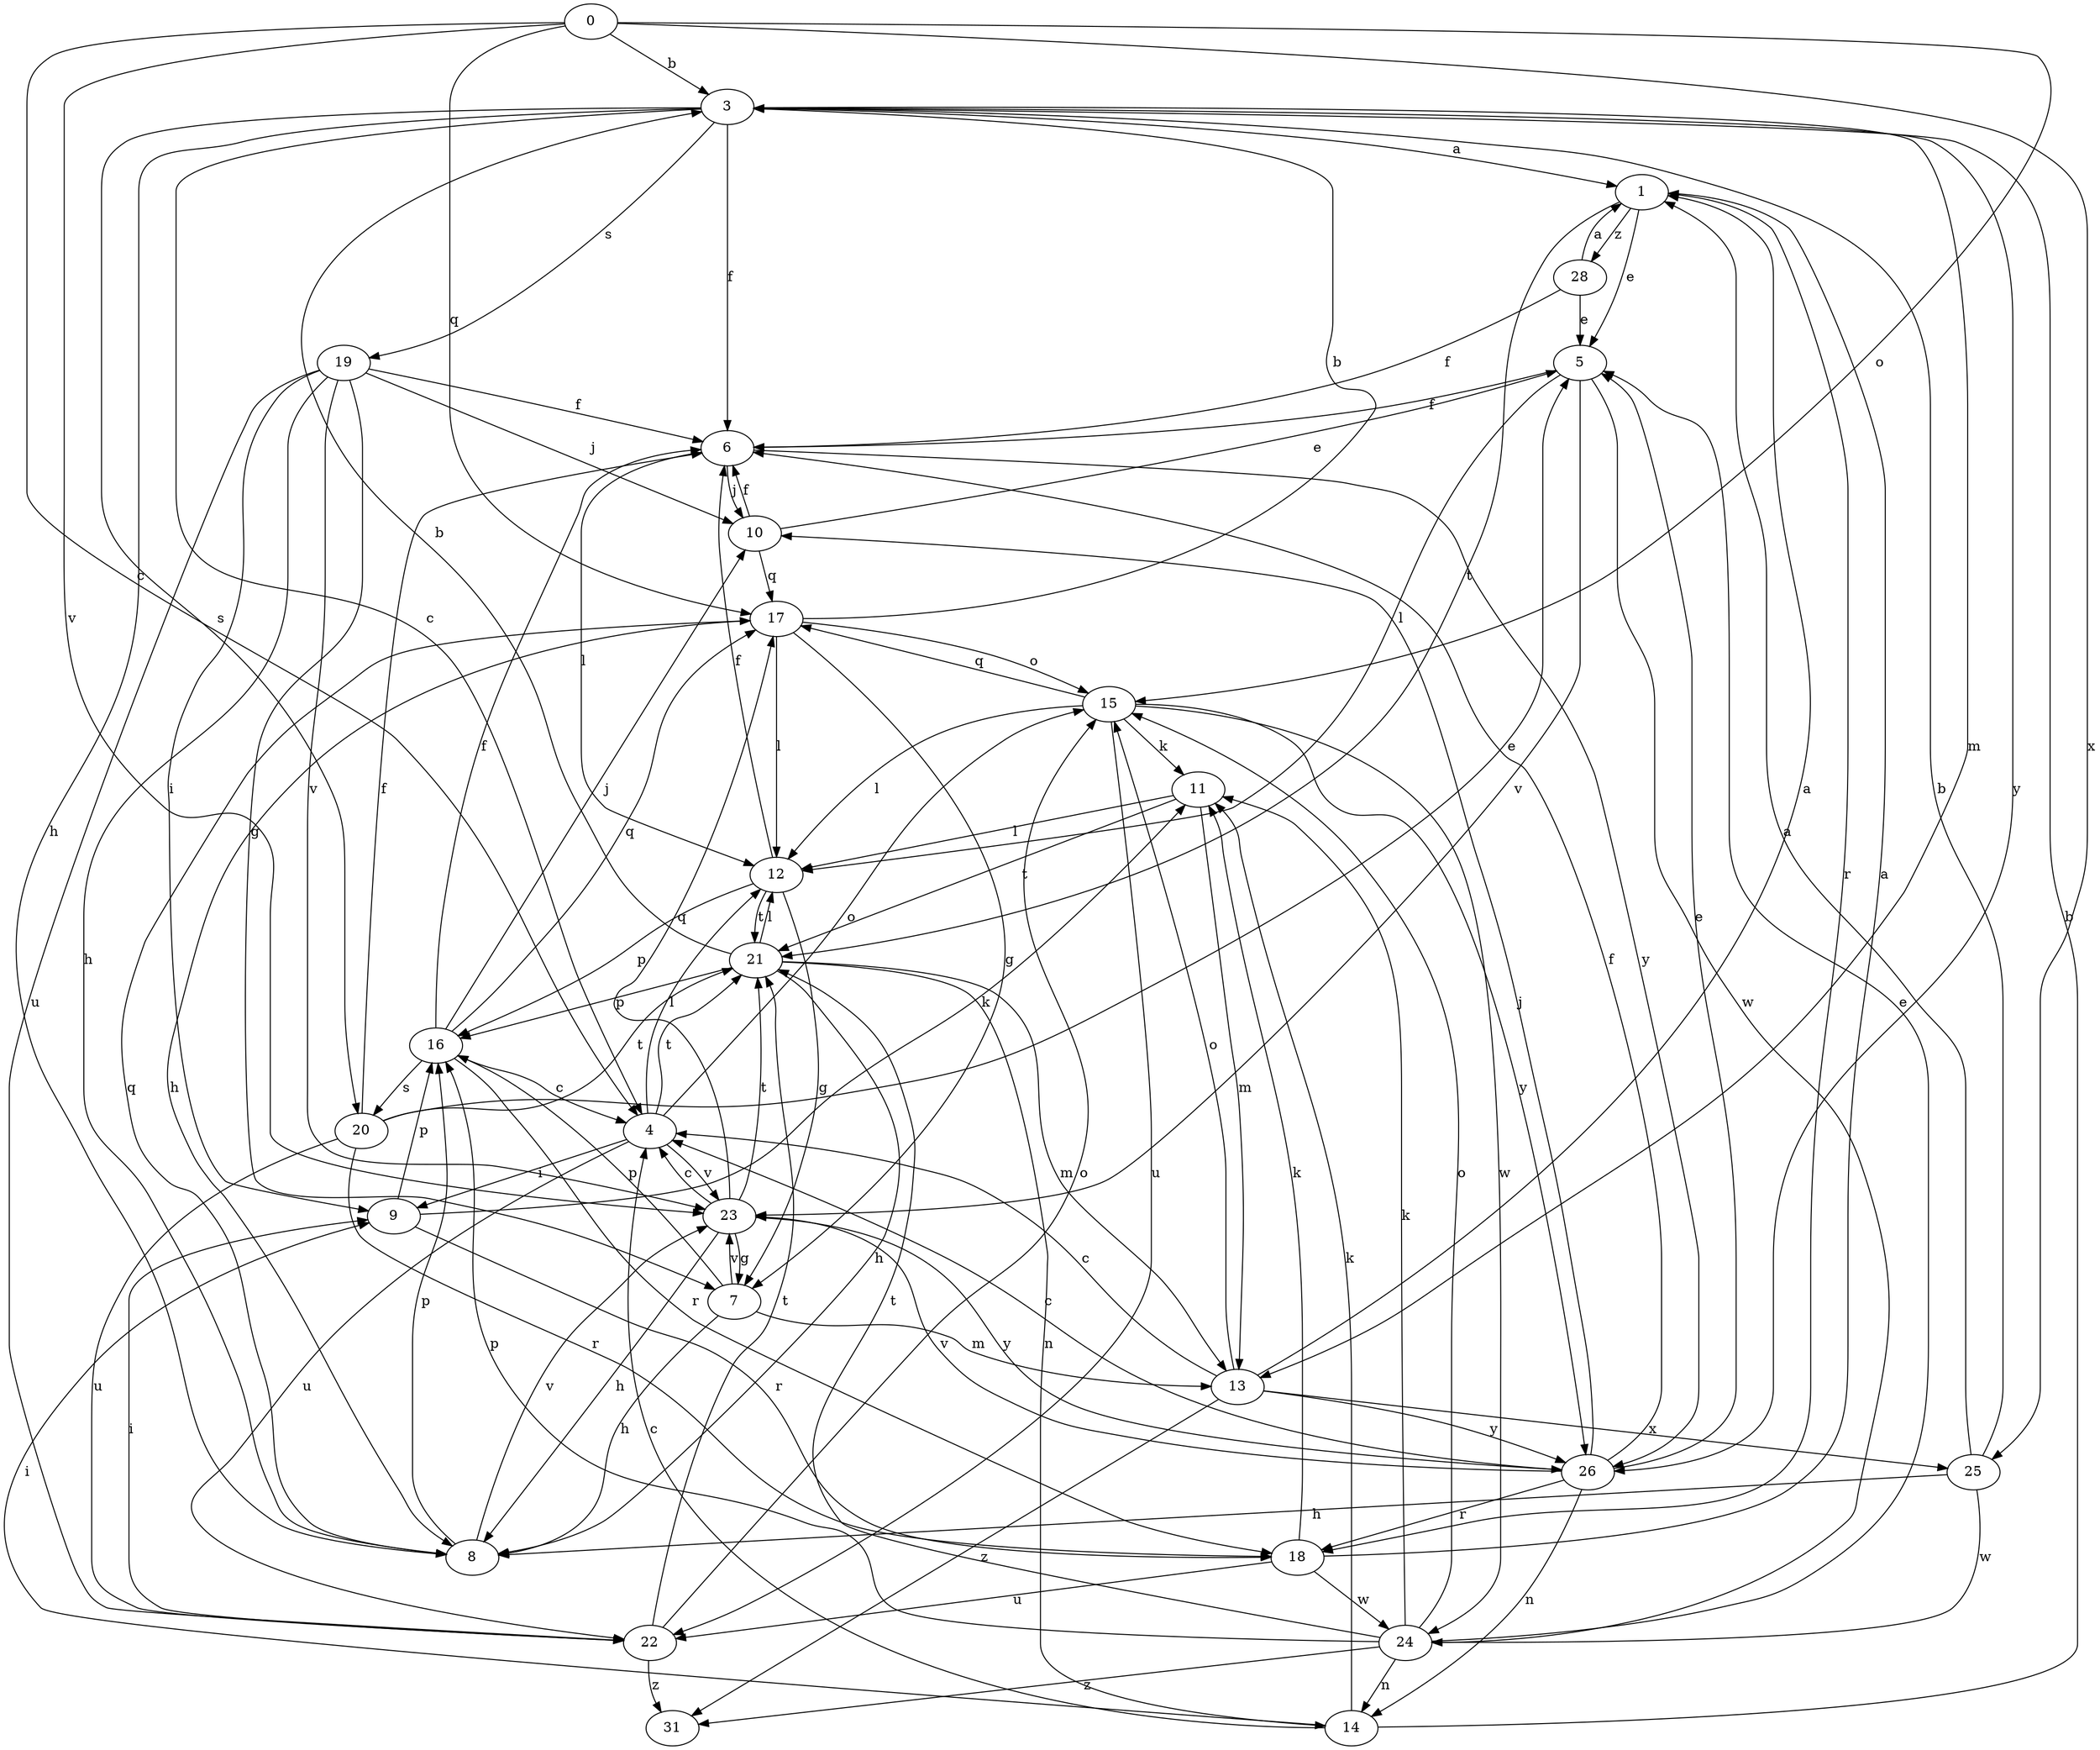 strict digraph  {
0;
1;
3;
4;
5;
6;
7;
8;
9;
10;
11;
12;
13;
14;
15;
16;
17;
18;
19;
20;
21;
22;
23;
24;
25;
26;
28;
31;
0 -> 3  [label=b];
0 -> 4  [label=c];
0 -> 15  [label=o];
0 -> 17  [label=q];
0 -> 23  [label=v];
0 -> 25  [label=x];
1 -> 5  [label=e];
1 -> 18  [label=r];
1 -> 21  [label=t];
1 -> 28  [label=z];
3 -> 1  [label=a];
3 -> 4  [label=c];
3 -> 6  [label=f];
3 -> 8  [label=h];
3 -> 13  [label=m];
3 -> 19  [label=s];
3 -> 20  [label=s];
3 -> 26  [label=y];
4 -> 9  [label=i];
4 -> 12  [label=l];
4 -> 15  [label=o];
4 -> 21  [label=t];
4 -> 22  [label=u];
4 -> 23  [label=v];
5 -> 6  [label=f];
5 -> 12  [label=l];
5 -> 23  [label=v];
5 -> 24  [label=w];
6 -> 10  [label=j];
6 -> 12  [label=l];
6 -> 26  [label=y];
7 -> 8  [label=h];
7 -> 13  [label=m];
7 -> 16  [label=p];
7 -> 23  [label=v];
8 -> 16  [label=p];
8 -> 17  [label=q];
8 -> 23  [label=v];
9 -> 11  [label=k];
9 -> 16  [label=p];
9 -> 18  [label=r];
10 -> 5  [label=e];
10 -> 6  [label=f];
10 -> 17  [label=q];
11 -> 12  [label=l];
11 -> 13  [label=m];
11 -> 21  [label=t];
12 -> 6  [label=f];
12 -> 7  [label=g];
12 -> 16  [label=p];
12 -> 21  [label=t];
13 -> 1  [label=a];
13 -> 4  [label=c];
13 -> 15  [label=o];
13 -> 25  [label=x];
13 -> 26  [label=y];
13 -> 31  [label=z];
14 -> 3  [label=b];
14 -> 4  [label=c];
14 -> 9  [label=i];
14 -> 11  [label=k];
15 -> 11  [label=k];
15 -> 12  [label=l];
15 -> 17  [label=q];
15 -> 22  [label=u];
15 -> 24  [label=w];
15 -> 26  [label=y];
16 -> 4  [label=c];
16 -> 6  [label=f];
16 -> 10  [label=j];
16 -> 17  [label=q];
16 -> 18  [label=r];
16 -> 20  [label=s];
17 -> 3  [label=b];
17 -> 7  [label=g];
17 -> 8  [label=h];
17 -> 12  [label=l];
17 -> 15  [label=o];
18 -> 1  [label=a];
18 -> 11  [label=k];
18 -> 22  [label=u];
18 -> 24  [label=w];
19 -> 6  [label=f];
19 -> 7  [label=g];
19 -> 8  [label=h];
19 -> 9  [label=i];
19 -> 10  [label=j];
19 -> 22  [label=u];
19 -> 23  [label=v];
20 -> 5  [label=e];
20 -> 6  [label=f];
20 -> 18  [label=r];
20 -> 21  [label=t];
20 -> 22  [label=u];
21 -> 3  [label=b];
21 -> 8  [label=h];
21 -> 12  [label=l];
21 -> 13  [label=m];
21 -> 14  [label=n];
21 -> 16  [label=p];
22 -> 9  [label=i];
22 -> 15  [label=o];
22 -> 21  [label=t];
22 -> 31  [label=z];
23 -> 4  [label=c];
23 -> 7  [label=g];
23 -> 8  [label=h];
23 -> 17  [label=q];
23 -> 21  [label=t];
23 -> 26  [label=y];
24 -> 5  [label=e];
24 -> 11  [label=k];
24 -> 14  [label=n];
24 -> 15  [label=o];
24 -> 16  [label=p];
24 -> 21  [label=t];
24 -> 31  [label=z];
25 -> 1  [label=a];
25 -> 3  [label=b];
25 -> 8  [label=h];
25 -> 24  [label=w];
26 -> 4  [label=c];
26 -> 5  [label=e];
26 -> 6  [label=f];
26 -> 10  [label=j];
26 -> 14  [label=n];
26 -> 18  [label=r];
26 -> 23  [label=v];
28 -> 1  [label=a];
28 -> 5  [label=e];
28 -> 6  [label=f];
}
